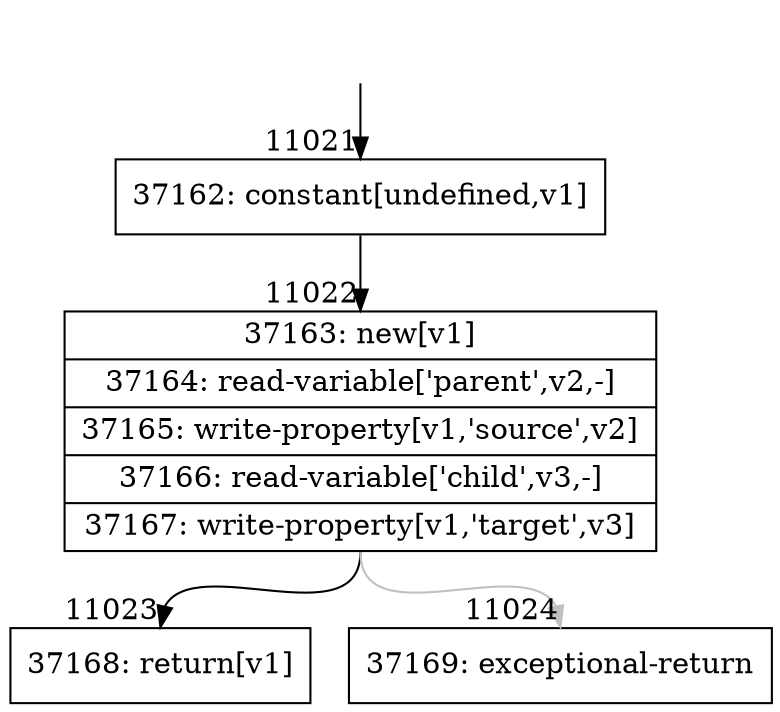 digraph {
rankdir="TD"
BB_entry1012[shape=none,label=""];
BB_entry1012 -> BB11021 [tailport=s, headport=n, headlabel="    11021"]
BB11021 [shape=record label="{37162: constant[undefined,v1]}" ] 
BB11021 -> BB11022 [tailport=s, headport=n, headlabel="      11022"]
BB11022 [shape=record label="{37163: new[v1]|37164: read-variable['parent',v2,-]|37165: write-property[v1,'source',v2]|37166: read-variable['child',v3,-]|37167: write-property[v1,'target',v3]}" ] 
BB11022 -> BB11023 [tailport=s, headport=n, headlabel="      11023"]
BB11022 -> BB11024 [tailport=s, headport=n, color=gray, headlabel="      11024"]
BB11023 [shape=record label="{37168: return[v1]}" ] 
BB11024 [shape=record label="{37169: exceptional-return}" ] 
//#$~ 6558
}
